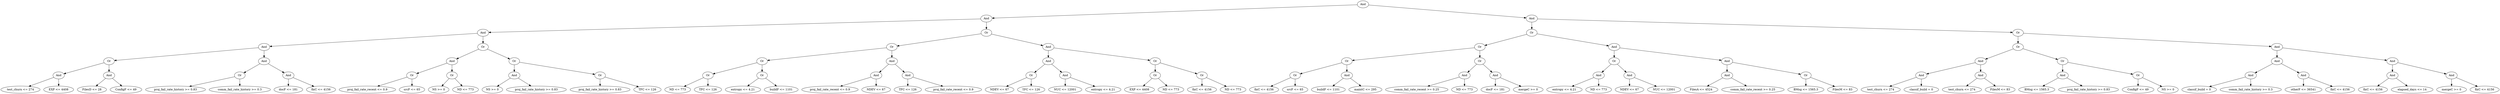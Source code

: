 digraph G {
	graph [bb="0,0,10302,468",
		dpi=78
	];
	node [label="\N"];
	1	 [height=0.5,
		label=And,
		pos="5186.3,450",
		width=0.75];
	2	 [height=0.5,
		label=And,
		pos="3994.3,378",
		width=0.75];
	1 -> 2	 [pos="e,4021.2,380.58 5159.5,447.42 5003.3,438.25 4212.3,391.8 4031.3,381.17"];
	3	 [height=0.5,
		label=And,
		pos="6379.3,378",
		width=0.75];
	1 -> 3	 [pos="e,6352.5,380.58 5213.2,447.42 5369.6,438.25 6161.2,391.8 6342.4,381.17"];
	4	 [height=0.5,
		label=And,
		pos="1930.3,306",
		width=0.75];
	2 -> 4	 [pos="e,1957.2,307.91 3967.5,376.09 3746.2,368.58 2225.6,317.02 1967.5,308.26"];
	5	 [height=0.5,
		label=Or,
		pos="3994.3,306",
		width=0.75];
	2 -> 5	 [pos="e,3994.3,324.1 3994.3,359.7 3994.3,351.98 3994.3,342.71 3994.3,334.11"];
	8	 [height=0.5,
		label=And,
		pos="1079.3,234",
		width=0.75];
	4 -> 8	 [pos="e,1106.2,237.21 1903.5,302.79 1779.2,292.56 1259.9,249.85 1116.3,238.04"];
	9	 [height=0.5,
		label=Or,
		pos="1930.3,234",
		width=0.75];
	4 -> 9	 [pos="e,1930.3,252.1 1930.3,287.7 1930.3,279.98 1930.3,270.71 1930.3,262.11"];
	16	 [height=0.5,
		label=Or,
		pos="442.34,162",
		width=0.75];
	8 -> 16	 [pos="e,469.02,165.93 1052.8,230.08 952.32,219.04 595.36,179.81 479.18,167.05"];
	17	 [height=0.5,
		label=And,
		pos="1079.3,162",
		width=0.75];
	8 -> 17	 [pos="e,1079.3,180.1 1079.3,215.7 1079.3,207.98 1079.3,198.71 1079.3,190.11"];
	32	 [height=0.5,
		label=And,
		pos="233.34,90",
		width=0.75];
	16 -> 32	 [pos="e,257.15,98.972 418.77,153.11 381.61,140.66 309.27,116.43 266.76,102.19"];
	33	 [height=0.5,
		label=And,
		pos="442.34,90",
		width=0.75];
	16 -> 33	 [pos="e,442.34,108.1 442.34,143.7 442.34,135.98 442.34,126.71 442.34,118.11"];
	64	 [height=0.5,
		label="test_churn <= 274",
		pos="77.343,18",
		width=2.1484];
	32 -> 64	 [pos="e,111.45,34.302 211.65,79.267 188.23,68.758 150.31,51.743 120.73,38.468"];
	65	 [height=0.5,
		label="EXP <= 4408",
		pos="233.34,18",
		width=1.6971];
	32 -> 65	 [pos="e,233.34,36.104 233.34,71.697 233.34,63.983 233.34,54.712 233.34,46.112"];
	66	 [height=0.5,
		label="FilesD <= 28",
		pos="371.34,18",
		width=1.6249];
	33 -> 66	 [pos="e,388.03,35.448 427.63,74.496 418.26,65.255 405.9,53.072 395.15,42.475"];
	67	 [height=0.5,
		label="ConfigF <= 49",
		pos="513.34,18",
		width=1.8234];
	33 -> 67	 [pos="e,496.66,35.448 457.05,74.496 466.43,65.255 478.78,53.072 489.53,42.475"];
	34	 [height=0.5,
		label=Or,
		pos="979.34,90",
		width=0.75];
	17 -> 34	 [pos="e,997.4,103.64 1061.5,148.49 1046.1,137.7 1023.6,121.98 1006.1,109.7"];
	35	 [height=0.5,
		label=And,
		pos="1180.3,90",
		width=0.75];
	17 -> 35	 [pos="e,1162.1,103.64 1097.4,148.49 1113.1,137.6 1136.1,121.69 1153.8,109.37"];
	68	 [height=0.5,
		label="proj_fail_rate_history >= 0.83",
		pos="717.34,18",
		width=3.34];
	34 -> 68	 [pos="e,773.41,33.98 954.69,82.415 915.82,72.028 838.96,51.494 783.21,36.599"];
	69	 [height=0.5,
		label="comm_fail_rate_history >= 0.3",
		pos="979.34,18",
		width=3.4483];
	34 -> 69	 [pos="e,979.34,36.104 979.34,71.697 979.34,63.983 979.34,54.712 979.34,46.112"];
	70	 [height=0.5,
		label="docF <= 181",
		pos="1180.3,18",
		width=1.6429];
	35 -> 70	 [pos="e,1180.3,36.104 1180.3,71.697 1180.3,63.983 1180.3,54.712 1180.3,46.112"];
	71	 [height=0.5,
		label="fixC <= 4156",
		pos="1317.3,18",
		width=1.661];
	35 -> 71	 [pos="e,1288.4,33.766 1201.2,78.369 1221.9,67.775 1254.2,51.268 1279.5,38.346"];
	18	 [height=0.5,
		label=And,
		pos="1857.3,162",
		width=0.75];
	9 -> 18	 [pos="e,1872.1,177.14 1915.6,218.83 1905.2,208.87 1891.1,195.37 1879.4,184.14"];
	19	 [height=0.5,
		label=Or,
		pos="2132.3,162",
		width=0.75];
	9 -> 19	 [pos="e,2108.9,171.11 1953.9,224.83 1989.9,212.37 2058.6,188.57 2099.4,174.41"];
	36	 [height=0.5,
		label=Or,
		pos="1689.3,90",
		width=0.75];
	18 -> 36	 [pos="e,1711.7,100.33 1835,151.7 1805.8,139.52 1754.3,118.07 1721,104.2"];
	37	 [height=0.5,
		label=Or,
		pos="1857.3,90",
		width=0.75];
	18 -> 37	 [pos="e,1857.3,108.1 1857.3,143.7 1857.3,135.98 1857.3,126.71 1857.3,118.11"];
	72	 [height=0.5,
		label="proj_fail_rate_recent <= 0.9",
		pos="1507.3,18",
		width=3.1233];
	36 -> 72	 [pos="e,1548.6,34.849 1666.3,80.134 1639.3,69.744 1593.7,52.213 1558.3,38.581"];
	73	 [height=0.5,
		label="srcF <= 65",
		pos="1689.3,18",
		width=1.4443];
	36 -> 73	 [pos="e,1689.3,36.104 1689.3,71.697 1689.3,63.983 1689.3,54.712 1689.3,46.112"];
	74	 [height=0.5,
		label="NS >= 0",
		pos="1801.3,18",
		width=1.1735];
	37 -> 74	 [pos="e,1814.6,35.628 1845.2,73.811 1838.2,65.015 1829.1,53.73 1821.1,43.688"];
	75	 [height=0.5,
		label="ND <= 773",
		pos="1913.3,18",
		width=1.4443];
	37 -> 75	 [pos="e,1900,35.628 1869.5,73.811 1876.5,65.015 1885.6,53.73 1893.6,43.688"];
	38	 [height=0.5,
		label=And,
		pos="2132.3,90",
		width=0.75];
	19 -> 38	 [pos="e,2132.3,108.1 2132.3,143.7 2132.3,135.98 2132.3,126.71 2132.3,118.11"];
	39	 [height=0.5,
		label=Or,
		pos="2463.3,90",
		width=0.75];
	19 -> 39	 [pos="e,2437.8,96.395 2157.8,155.62 2216.3,143.26 2360.5,112.76 2427.7,98.533"];
	76	 [height=0.5,
		label="NS >= 0",
		pos="2025.3,18",
		width=1.1735];
	38 -> 76	 [pos="e,2047.5,33.472 2113.7,76.807 2097.8,66.392 2074.6,51.204 2055.9,39.01"];
	77	 [height=0.5,
		label="proj_fail_rate_history >= 0.83",
		pos="2205.3,18",
		width=3.34];
	38 -> 77	 [pos="e,2187.8,35.859 2147.1,74.834 2156.7,65.681 2169.3,53.538 2180.4,42.915"];
	78	 [height=0.5,
		label="proj_fail_rate_history >= 0.83",
		pos="2463.3,18",
		width=3.34];
	39 -> 78	 [pos="e,2463.3,36.104 2463.3,71.697 2463.3,63.983 2463.3,54.712 2463.3,46.112"];
	79	 [height=0.5,
		label="TFC <= 126",
		pos="2658.3,18",
		width=1.5887];
	39 -> 79	 [pos="e,2622,32.056 2486.5,80.695 2517.4,69.588 2573,49.648 2612.5,35.444"];
	10	 [height=0.5,
		label=Or,
		pos="3668.3,234",
		width=0.75];
	5 -> 10	 [pos="e,3693.9,240.48 3969,299.57 3911.4,287.19 3770.2,256.86 3703.8,242.62"];
	11	 [height=0.5,
		label=And,
		pos="4320.3,234",
		width=0.75];
	5 -> 11	 [pos="e,4294.8,240.48 4019.7,299.57 4077.3,287.19 4218.5,256.86 4284.8,242.62"];
	20	 [height=0.5,
		label=Or,
		pos="3135.3,162",
		width=0.75];
	10 -> 20	 [pos="e,3161.6,166.45 3641.9,229.53 3554.2,218.01 3272.4,181 3171.6,167.76"];
	21	 [height=0.5,
		label=And,
		pos="3668.3,162",
		width=0.75];
	10 -> 21	 [pos="e,3668.3,180.1 3668.3,215.7 3668.3,207.98 3668.3,198.71 3668.3,190.11"];
	40	 [height=0.5,
		label=Or,
		pos="2912.3,90",
		width=0.75];
	20 -> 40	 [pos="e,2936.4,98.543 3111.5,153.51 3071.7,141.02 2991.6,115.89 2946.1,101.59"];
	41	 [height=0.5,
		label=Or,
		pos="3135.3,90",
		width=0.75];
	20 -> 41	 [pos="e,3135.3,108.1 3135.3,143.7 3135.3,135.98 3135.3,126.71 3135.3,118.11"];
	80	 [height=0.5,
		label="ND <= 773",
		pos="2785.3,18",
		width=1.4443];
	40 -> 80	 [pos="e,2812,33.692 2892.2,77.908 2873.1,67.358 2843.9,51.256 2820.8,38.551"];
	81	 [height=0.5,
		label="TFC <= 126",
		pos="2912.3,18",
		width=1.5887];
	40 -> 81	 [pos="e,2912.3,36.104 2912.3,71.697 2912.3,63.983 2912.3,54.712 2912.3,46.112"];
	82	 [height=0.5,
		label="entropy <= 4.21",
		pos="3057.3,18",
		width=1.9318];
	41 -> 82	 [pos="e,3075.7,35.51 3119.9,75.17 3109.5,65.822 3095.5,53.248 3083.4,42.366"];
	83	 [height=0.5,
		label="buildF <= 1101",
		pos="3212.3,18",
		width=1.8776];
	41 -> 83	 [pos="e,3194.4,35.354 3150.9,74.834 3161.2,65.462 3175,52.955 3186.9,42.155"];
	42	 [height=0.5,
		label=And,
		pos="3600.3,90",
		width=0.75];
	21 -> 42	 [pos="e,3614.4,105.49 3654.3,146.5 3644.8,136.73 3632.1,123.69 3621.4,112.7"];
	43	 [height=0.5,
		label=And,
		pos="3735.3,90",
		width=0.75];
	21 -> 43	 [pos="e,3721.5,105.49 3682.2,146.5 3691.5,136.83 3703.8,123.94 3714.3,113.02"];
	84	 [height=0.5,
		label="proj_fail_rate_recent <= 0.9",
		pos="3410.3,18",
		width=3.1233];
	42 -> 84	 [pos="e,3453,34.715 3577,80.417 3548.8,69.994 3500.2,52.099 3462.7,38.306"];
	85	 [height=0.5,
		label="NDEV <= 67",
		pos="3600.3,18",
		width=1.661];
	42 -> 85	 [pos="e,3600.3,36.104 3600.3,71.697 3600.3,63.983 3600.3,54.712 3600.3,46.112"];
	86	 [height=0.5,
		label="TFC <= 126",
		pos="3735.3,18",
		width=1.5887];
	43 -> 86	 [pos="e,3735.3,36.104 3735.3,71.697 3735.3,63.983 3735.3,54.712 3735.3,46.112"];
	87	 [height=0.5,
		label="proj_fail_rate_recent <= 0.9",
		pos="3923.3,18",
		width=3.1233];
	43 -> 87	 [pos="e,3881.1,34.715 3758.4,80.417 3786.4,69.994 3834.4,52.099 3871.5,38.306"];
	22	 [height=0.5,
		label=And,
		pos="4320.3,162",
		width=0.75];
	11 -> 22	 [pos="e,4320.3,180.1 4320.3,215.7 4320.3,207.98 4320.3,198.71 4320.3,190.11"];
	23	 [height=0.5,
		label=Or,
		pos="4760.3,162",
		width=0.75];
	11 -> 23	 [pos="e,4734.3,167.15 4346.5,228.83 4421.7,216.88 4637.9,182.48 4724.2,168.75"];
	44	 [height=0.5,
		label=Or,
		pos="4248.3,90",
		width=0.75];
	22 -> 44	 [pos="e,4263.1,105.38 4305.8,146.83 4295.6,136.94 4281.8,123.55 4270.3,112.36"];
	45	 [height=0.5,
		label=And,
		pos="4391.3,90",
		width=0.75];
	22 -> 45	 [pos="e,4376.7,105.49 4335.1,146.5 4345,136.73 4358.2,123.69 4369.3,112.7"];
	88	 [height=0.5,
		label="NDEV <= 67",
		pos="4113.3,18",
		width=1.661];
	44 -> 88	 [pos="e,4141.9,33.827 4227.5,78.216 4207.2,67.674 4175.8,51.383 4151.1,38.555"];
	89	 [height=0.5,
		label="TFC <= 126",
		pos="4248.3,18",
		width=1.5887];
	44 -> 89	 [pos="e,4248.3,36.104 4248.3,71.697 4248.3,63.983 4248.3,54.712 4248.3,46.112"];
	90	 [height=0.5,
		label="NUC <= 12001",
		pos="4391.3,18",
		width=1.8776];
	45 -> 90	 [pos="e,4391.3,36.104 4391.3,71.697 4391.3,63.983 4391.3,54.712 4391.3,46.112"];
	91	 [height=0.5,
		label="entropy <= 4.21",
		pos="4546.3,18",
		width=1.9318];
	45 -> 91	 [pos="e,4513.2,33.971 4413.2,79.119 4436.7,68.509 4474.6,51.39 4504,38.128"];
	46	 [height=0.5,
		label=Or,
		pos="4760.3,90",
		width=0.75];
	23 -> 46	 [pos="e,4760.3,108.1 4760.3,143.7 4760.3,135.98 4760.3,126.71 4760.3,118.11"];
	47	 [height=0.5,
		label=Or,
		pos="4956.3,90",
		width=0.75];
	23 -> 47	 [pos="e,4933.1,99.294 4783.6,152.7 4818.4,140.28 4884.1,116.81 4923.7,102.68"];
	92	 [height=0.5,
		label="EXP <= 4408",
		pos="4695.3,18",
		width=1.6971];
	46 -> 92	 [pos="e,4710.9,35.789 4746.6,74.155 4738.2,65.2 4727.4,53.576 4717.9,43.309"];
	93	 [height=0.5,
		label="ND <= 773",
		pos="4826.3,18",
		width=1.4443];
	46 -> 93	 [pos="e,4811,35.29 4774.3,74.155 4782.9,65.072 4794.1,53.243 4803.8,42.87"];
	94	 [height=0.5,
		label="fixC <= 4156",
		pos="4956.3,18",
		width=1.661];
	47 -> 94	 [pos="e,4956.3,36.104 4956.3,71.697 4956.3,63.983 4956.3,54.712 4956.3,46.112"];
	95	 [height=0.5,
		label="ND <= 773",
		pos="5086.3,18",
		width=1.4443];
	47 -> 95	 [pos="e,5059.4,33.504 4976.7,78.063 4996.3,67.471 5026.6,51.183 5050.3,38.391"];
	6	 [height=0.5,
		label=Or,
		pos="6379.3,306",
		width=0.75];
	3 -> 6	 [pos="e,6379.3,324.1 6379.3,359.7 6379.3,351.98 6379.3,342.71 6379.3,334.11"];
	7	 [height=0.5,
		label=Or,
		pos="8421.3,306",
		width=0.75];
	3 -> 7	 [pos="e,8394.4,307.92 6406.3,376.08 6626.4,368.53 8127.9,317.06 8384.2,308.27"];
	12	 [height=0.5,
		label=Or,
		pos="6103.3,234",
		width=0.75];
	6 -> 12	 [pos="e,6128.1,241.27 6354.4,298.66 6304.9,286.12 6194.4,258.09 6137.9,243.78"];
	13	 [height=0.5,
		label=And,
		pos="6656.3,234",
		width=0.75];
	6 -> 13	 [pos="e,6631.5,241.27 6404.4,298.66 6454.1,286.12 6565,258.09 6621.6,243.78"];
	24	 [height=0.5,
		label=Or,
		pos="5559.3,162",
		width=0.75];
	12 -> 24	 [pos="e,5585.6,166.38 6077.1,229.62 5988.2,218.19 5698.5,180.9 5595.8,167.69"];
	25	 [height=0.5,
		label=Or,
		pos="6103.3,162",
		width=0.75];
	12 -> 25	 [pos="e,6103.3,180.1 6103.3,215.7 6103.3,207.98 6103.3,198.71 6103.3,190.11"];
	48	 [height=0.5,
		label=Or,
		pos="5346.3,90",
		width=0.75];
	24 -> 48	 [pos="e,5370.1,98.793 5535.7,153.24 5497.8,140.76 5423,116.18 5379.6,101.93"];
	49	 [height=0.5,
		label=And,
		pos="5559.3,90",
		width=0.75];
	24 -> 49	 [pos="e,5559.3,108.1 5559.3,143.7 5559.3,135.98 5559.3,126.71 5559.3,118.11"];
	96	 [height=0.5,
		label="fixC <= 4156",
		pos="5216.3,18",
		width=1.661];
	48 -> 96	 [pos="e,5244.2,34.017 5326,78.063 5306.6,67.607 5276.9,51.599 5253.3,38.885"];
	97	 [height=0.5,
		label="srcF <= 65",
		pos="5346.3,18",
		width=1.4443];
	48 -> 97	 [pos="e,5346.3,36.104 5346.3,71.697 5346.3,63.983 5346.3,54.712 5346.3,46.112"];
	98	 [height=0.5,
		label="buildF <= 1101",
		pos="5484.3,18",
		width=1.8776];
	49 -> 98	 [pos="e,5502.1,35.606 5544.2,74.834 5534.3,65.616 5521.2,53.366 5509.7,42.689"];
	99	 [height=0.5,
		label="maintC <= 295",
		pos="5635.3,18",
		width=1.8234];
	49 -> 99	 [pos="e,5617.6,35.354 5574.7,74.834 5584.9,65.462 5598.5,52.955 5610.2,42.155"];
	50	 [height=0.5,
		label=And,
		pos="6039.3,90",
		width=0.75];
	25 -> 50	 [pos="e,6052.9,105.82 6089.8,146.15 6081,136.6 6069.5,123.99 6059.7,113.25"];
	51	 [height=0.5,
		label=And,
		pos="6168.3,90",
		width=0.75];
	25 -> 51	 [pos="e,6154.6,105.82 6117.1,146.15 6126,136.6 6137.7,123.99 6147.7,113.25"];
	100	 [height=0.5,
		label="comm_fail_rate_recent >= 0.25",
		pos="5844.3,18",
		width=3.4844];
	50 -> 100	 [pos="e,5888.5,34.852 6016.2,80.695 5987.3,70.312 5936.9,52.212 5898.1,38.293"];
	101	 [height=0.5,
		label="ND <= 773",
		pos="6039.3,18",
		width=1.4443];
	50 -> 101	 [pos="e,6039.3,36.104 6039.3,71.697 6039.3,63.983 6039.3,54.712 6039.3,46.112"];
	102	 [height=0.5,
		label="docF <= 181",
		pos="6168.3,18",
		width=1.6429];
	51 -> 102	 [pos="e,6168.3,36.104 6168.3,71.697 6168.3,63.983 6168.3,54.712 6168.3,46.112"];
	103	 [height=0.5,
		label="mergeC >= 0",
		pos="6304.3,18",
		width=1.6429];
	51 -> 103	 [pos="e,6275.7,33.766 6189,78.369 6209.6,67.775 6241.7,51.268 6266.8,38.346"];
	26	 [height=0.5,
		label=Or,
		pos="6656.3,162",
		width=0.75];
	13 -> 26	 [pos="e,6656.3,180.1 6656.3,215.7 6656.3,207.98 6656.3,198.71 6656.3,190.11"];
	27	 [height=0.5,
		label=And,
		pos="7124.3,162",
		width=0.75];
	13 -> 27	 [pos="e,7098.1,166.93 6682.5,229.09 6761.4,217.29 6997,182.04 7088,168.44"];
	52	 [height=0.5,
		label=And,
		pos="6591.3,90",
		width=0.75];
	26 -> 52	 [pos="e,6605.1,105.82 6642.6,146.15 6633.7,136.6 6622,123.99 6612,113.25"];
	53	 [height=0.5,
		label=And,
		pos="6721.3,90",
		width=0.75];
	26 -> 53	 [pos="e,6707.6,105.82 6670.1,146.15 6679,136.6 6690.7,123.99 6700.7,113.25"];
	104	 [height=0.5,
		label="entropy <= 4.21",
		pos="6451.3,18",
		width=1.9318];
	52 -> 104	 [pos="e,6481.8,34.223 6570.4,78.52 6549.5,68.058 6516.8,51.721 6491,38.808"];
	105	 [height=0.5,
		label="ND <= 773",
		pos="6591.3,18",
		width=1.4443];
	52 -> 105	 [pos="e,6591.3,36.104 6591.3,71.697 6591.3,63.983 6591.3,54.712 6591.3,46.112"];
	106	 [height=0.5,
		label="NDEV <= 67",
		pos="6721.3,18",
		width=1.661];
	53 -> 106	 [pos="e,6721.3,36.104 6721.3,71.697 6721.3,63.983 6721.3,54.712 6721.3,46.112"];
	107	 [height=0.5,
		label="NUC <= 12001",
		pos="6866.3,18",
		width=1.8776];
	53 -> 107	 [pos="e,6835.2,34.03 6742.7,78.671 6764.6,68.125 6799,51.499 6826,38.472"];
	54	 [height=0.5,
		label=And,
		pos="7124.3,90",
		width=0.75];
	27 -> 54	 [pos="e,7124.3,108.1 7124.3,143.7 7124.3,135.98 7124.3,126.71 7124.3,118.11"];
	55	 [height=0.5,
		label=Or,
		pos="7446.3,90",
		width=0.75];
	27 -> 55	 [pos="e,7420.7,96.564 7149.6,155.51 7206.6,143.12 7345.3,112.97 7410.9,98.71"];
	108	 [height=0.5,
		label="FilesA <= 4524",
		pos="7019.3,18",
		width=1.8776];
	54 -> 108	 [pos="e,7043.5,35.102 7105.6,76.485 7090.7,66.55 7069.5,52.422 7051.8,40.658"];
	109	 [height=0.5,
		label="comm_fail_rate_recent >= 0.25",
		pos="7230.3,18",
		width=3.4844];
	54 -> 109	 [pos="e,7204.9,35.772 7142.8,76.807 7157.6,67.045 7178.7,53.09 7196.5,41.337"];
	110	 [height=0.5,
		label="BMsg <= 1565.3",
		pos="7446.3,18",
		width=2.022];
	55 -> 110	 [pos="e,7446.3,36.104 7446.3,71.697 7446.3,63.983 7446.3,54.712 7446.3,46.112"];
	111	 [height=0.5,
		label="FilesM <= 83",
		pos="7597.3,18",
		width=1.661];
	55 -> 111	 [pos="e,7566,33.514 7468,78.971 7491.1,68.272 7528.1,51.078 7556.7,37.837"];
	14	 [height=0.5,
		label=Or,
		pos="8421.3,234",
		width=0.75];
	7 -> 14	 [pos="e,8421.3,252.1 8421.3,287.7 8421.3,279.98 8421.3,270.71 8421.3,262.11"];
	15	 [height=0.5,
		label=And,
		pos="9386.3,234",
		width=0.75];
	7 -> 15	 [pos="e,9359.7,236.94 8448.2,303.05 8583.7,293.22 9193.1,249.02 9349.6,237.67"];
	28	 [height=0.5,
		label=And,
		pos="8163.3,162",
		width=0.75];
	14 -> 28	 [pos="e,8188,169.69 8396.6,226.29 8350.4,213.74 8250.8,186.72 8197.9,172.38"];
	29	 [height=0.5,
		label=Or,
		pos="8512.3,162",
		width=0.75];
	14 -> 29	 [pos="e,8495.3,176.11 8438.5,219.83 8452.2,209.27 8471.7,194.3 8487.2,182.37"];
	56	 [height=0.5,
		label=And,
		pos="7919.3,90",
		width=0.75];
	28 -> 56	 [pos="e,7943.9,98.043 8139.1,154.03 8095.4,141.51 8003.6,115.18 7953.6,100.83"];
	57	 [height=0.5,
		label=And,
		pos="8163.3,90",
		width=0.75];
	28 -> 57	 [pos="e,8163.3,108.1 8163.3,143.7 8163.3,135.98 8163.3,126.71 8163.3,118.11"];
	112	 [height=0.5,
		label="test_churn <= 274",
		pos="7752.3,18",
		width=2.1484];
	56 -> 112	 [pos="e,7788.1,33.974 7897.2,79.705 7871.8,69.076 7829.6,51.399 7797.3,37.854"];
	113	 [height=0.5,
		label="classif_build = 0",
		pos="7919.3,18",
		width=1.9859];
	56 -> 113	 [pos="e,7919.3,36.104 7919.3,71.697 7919.3,63.983 7919.3,54.712 7919.3,46.112"];
	114	 [height=0.5,
		label="test_churn <= 274",
		pos="8086.3,18",
		width=2.1484];
	57 -> 114	 [pos="e,8104.6,35.606 8147.8,74.834 8137.5,65.527 8123.9,53.13 8112.1,42.382"];
	115	 [height=0.5,
		label="FilesM <= 83",
		pos="8241.3,18",
		width=1.661];
	57 -> 115	 [pos="e,8223.2,35.257 8178.8,75.17 8189.2,65.757 8203.4,53.071 8215.6,42.138"];
	58	 [height=0.5,
		label=And,
		pos="8512.3,90",
		width=0.75];
	29 -> 58	 [pos="e,8512.3,108.1 8512.3,143.7 8512.3,135.98 8512.3,126.71 8512.3,118.11"];
	59	 [height=0.5,
		label=Or,
		pos="8807.3,90",
		width=0.75];
	29 -> 59	 [pos="e,8782.3,96.953 8537.5,155.03 8590.2,142.53 8712.2,113.57 8772.4,99.28"];
	116	 [height=0.5,
		label="BMsg <= 1565.3",
		pos="8392.3,18",
		width=2.022];
	58 -> 116	 [pos="e,8419.4,34.769 8492.5,77.441 8475.1,67.248 8449.2,52.145 8428.1,39.846"];
	117	 [height=0.5,
		label="proj_fail_rate_history >= 0.83",
		pos="8603.3,18",
		width=3.34];
	58 -> 117	 [pos="e,8581.5,35.824 8529.5,75.834 8541.8,66.365 8558.7,53.347 8573.2,42.159"];
	118	 [height=0.5,
		label="ConfigF <= 49",
		pos="8807.3,18",
		width=1.8234];
	59 -> 118	 [pos="e,8807.3,36.104 8807.3,71.697 8807.3,63.983 8807.3,54.712 8807.3,46.112"];
	119	 [height=0.5,
		label="NS >= 0",
		pos="8933.3,18",
		width=1.1735];
	59 -> 119	 [pos="e,8908.4,32.869 8827.6,77.753 8847,66.972 8876.6,50.497 8899.6,37.734"];
	30	 [height=0.5,
		label=And,
		pos="9386.3,162",
		width=0.75];
	15 -> 30	 [pos="e,9386.3,180.1 9386.3,215.7 9386.3,207.98 9386.3,198.71 9386.3,190.11"];
	31	 [height=0.5,
		label=And,
		pos="9862.3,162",
		width=0.75];
	15 -> 31	 [pos="e,9836.2,166.85 9412.6,229.14 9492.7,217.35 9734.2,181.85 9826.2,168.32"];
	60	 [height=0.5,
		label=And,
		pos="9279.3,90",
		width=0.75];
	30 -> 60	 [pos="e,9298.1,103.29 9367.7,148.81 9350.9,137.78 9325.8,121.41 9306.7,108.9"];
	61	 [height=0.5,
		label=And,
		pos="9493.3,90",
		width=0.75];
	30 -> 61	 [pos="e,9474.6,103.29 9405,148.81 9421.8,137.78 9446.9,121.41 9466,108.9"];
	120	 [height=0.5,
		label="classif_build = 0",
		pos="9065.3,18",
		width=1.9859];
	60 -> 120	 [pos="e,9107.2,32.682 9255.6,81.241 9222.3,70.354 9160.9,50.262 9116.9,35.848"];
	121	 [height=0.5,
		label="comm_fail_rate_history >= 0.3",
		pos="9279.3,18",
		width=3.4483];
	60 -> 121	 [pos="e,9279.3,36.104 9279.3,71.697 9279.3,63.983 9279.3,54.712 9279.3,46.112"];
	122	 [height=0.5,
		label="otherF <= 36541",
		pos="9493.3,18",
		width=2.004];
	61 -> 122	 [pos="e,9493.3,36.104 9493.3,71.697 9493.3,63.983 9493.3,54.712 9493.3,46.112"];
	123	 [height=0.5,
		label="fixC <= 4156",
		pos="9643.3,18",
		width=1.661];
	61 -> 123	 [pos="e,9612.2,33.514 9514.8,78.971 9537.8,68.272 9574.6,51.078 9603,37.837"];
	62	 [height=0.5,
		label=And,
		pos="9862.3,90",
		width=0.75];
	31 -> 62	 [pos="e,9862.3,108.1 9862.3,143.7 9862.3,135.98 9862.3,126.71 9862.3,118.11"];
	63	 [height=0.5,
		label=And,
		pos="10105,90",
		width=0.75];
	31 -> 63	 [pos="e,10081,98.012 9887,153.9 9930.7,141.32 10022,115.08 10071,100.79"];
	124	 [height=0.5,
		label="fixC <= 4156",
		pos="9781.3,18",
		width=1.661];
	62 -> 124	 [pos="e,9800.2,35.257 9846.3,75.17 9835.3,65.667 9820.5,52.83 9807.8,41.826"];
	125	 [height=0.5,
		label="elapsed_days <= 14",
		pos="9943.3,18",
		width=2.347];
	62 -> 125	 [pos="e,9923.9,35.764 9878.3,75.17 9889.1,65.888 9903.5,53.423 9916,42.594"];
	126	 [height=0.5,
		label="mergeC >= 0",
		pos="10105,18",
		width=1.6429];
	63 -> 126	 [pos="e,10105,36.104 10105,71.697 10105,63.983 10105,54.712 10105,46.112"];
	127	 [height=0.5,
		label="fixC <= 4156",
		pos="10242,18",
		width=1.661];
	63 -> 127	 [pos="e,10213,33.766 10126,78.369 10147,67.775 10179,51.268 10204,38.346"];
}
